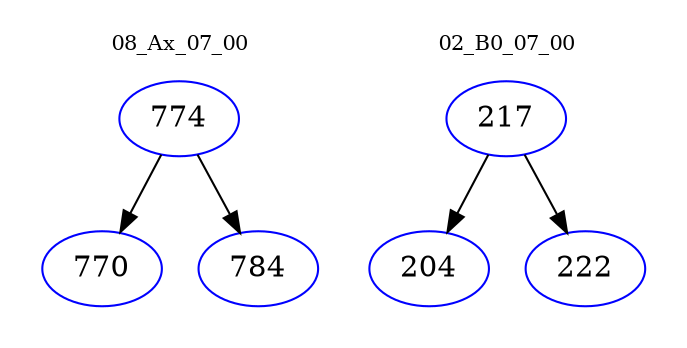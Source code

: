 digraph{
subgraph cluster_0 {
color = white
label = "08_Ax_07_00";
fontsize=10;
T0_774 [label="774", color="blue"]
T0_774 -> T0_770 [color="black"]
T0_770 [label="770", color="blue"]
T0_774 -> T0_784 [color="black"]
T0_784 [label="784", color="blue"]
}
subgraph cluster_1 {
color = white
label = "02_B0_07_00";
fontsize=10;
T1_217 [label="217", color="blue"]
T1_217 -> T1_204 [color="black"]
T1_204 [label="204", color="blue"]
T1_217 -> T1_222 [color="black"]
T1_222 [label="222", color="blue"]
}
}
